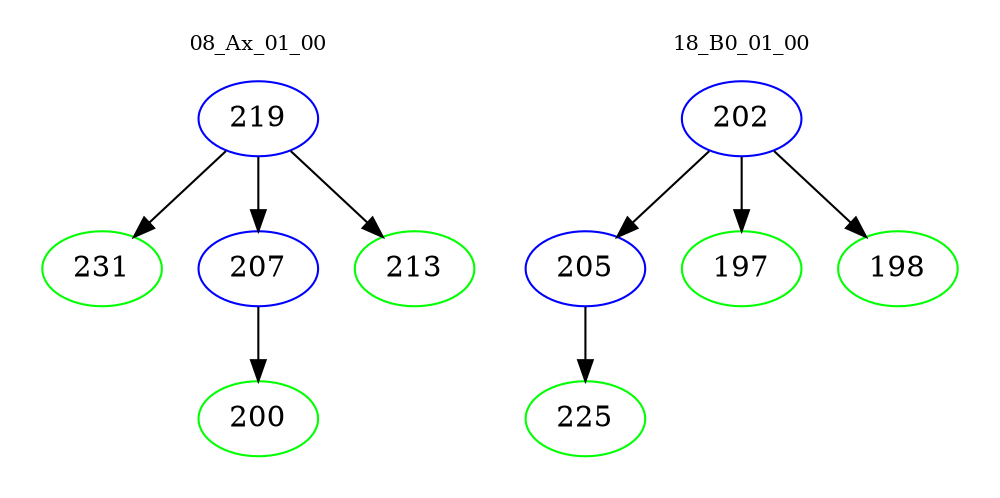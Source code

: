 digraph{
subgraph cluster_0 {
color = white
label = "08_Ax_01_00";
fontsize=10;
T0_219 [label="219", color="blue"]
T0_219 -> T0_231 [color="black"]
T0_231 [label="231", color="green"]
T0_219 -> T0_207 [color="black"]
T0_207 [label="207", color="blue"]
T0_207 -> T0_200 [color="black"]
T0_200 [label="200", color="green"]
T0_219 -> T0_213 [color="black"]
T0_213 [label="213", color="green"]
}
subgraph cluster_1 {
color = white
label = "18_B0_01_00";
fontsize=10;
T1_202 [label="202", color="blue"]
T1_202 -> T1_205 [color="black"]
T1_205 [label="205", color="blue"]
T1_205 -> T1_225 [color="black"]
T1_225 [label="225", color="green"]
T1_202 -> T1_197 [color="black"]
T1_197 [label="197", color="green"]
T1_202 -> T1_198 [color="black"]
T1_198 [label="198", color="green"]
}
}
